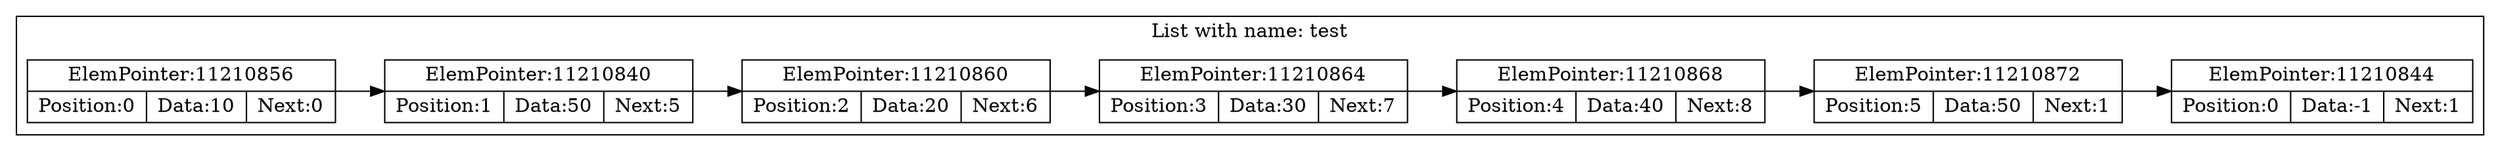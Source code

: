 digraph G{
rankdir=LR;
subgraph clusterlist {
0 [shape=record, label="ElemPointer:
11210856 | {Position
:0 | Data:
10 | Next:
0}"];
1 [shape=record, label="ElemPointer:
11210840 | {Position
:50 | Data:
5 | Next:
0}"];
0->1
1 [shape=record, label="ElemPointer:
11210840 | {Position
:1 | Data:
50 | Next:
5}"];
2 [shape=record, label="ElemPointer:
11210860 | {Position
:20 | Data:
6 | Next:
5}"];
1->2
2 [shape=record, label="ElemPointer:
11210860 | {Position
:2 | Data:
20 | Next:
6}"];
3 [shape=record, label="ElemPointer:
11210864 | {Position
:30 | Data:
7 | Next:
6}"];
2->3
3 [shape=record, label="ElemPointer:
11210864 | {Position
:3 | Data:
30 | Next:
7}"];
4 [shape=record, label="ElemPointer:
11210868 | {Position
:40 | Data:
8 | Next:
7}"];
3->4
4 [shape=record, label="ElemPointer:
11210868 | {Position
:4 | Data:
40 | Next:
8}"];
5 [shape=record, label="ElemPointer:
11210872 | {Position
:50 | Data:
1 | Next:
8}"];
4->5
5 [shape=record, label="ElemPointer:
11210872 | {Position
:5 | Data:
50 | Next:
1}"];
6 [shape=record, label="ElemPointer:
11210844 | {Position
:0 | Data:
-1 | Next:
1}"];
5->6
label = "List with name: test"}
}
